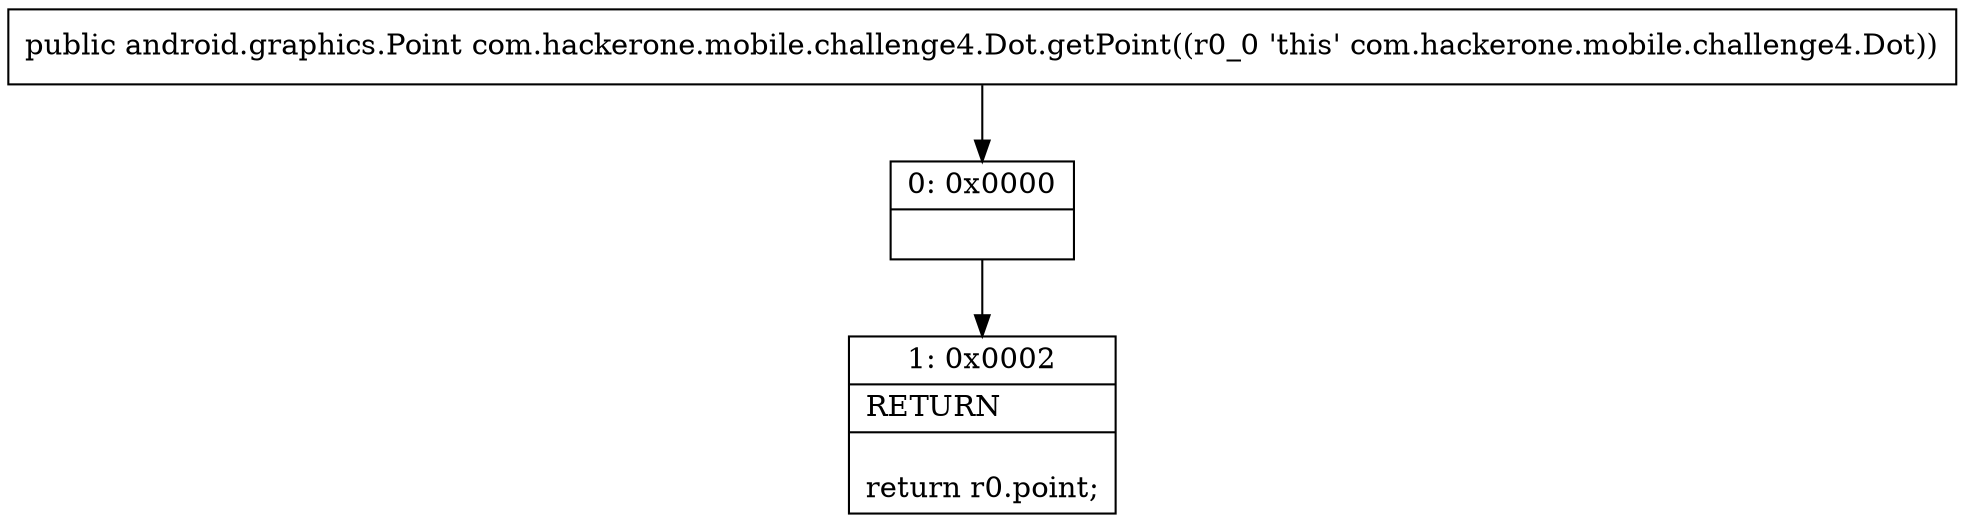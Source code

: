 digraph "CFG forcom.hackerone.mobile.challenge4.Dot.getPoint()Landroid\/graphics\/Point;" {
Node_0 [shape=record,label="{0\:\ 0x0000|\l}"];
Node_1 [shape=record,label="{1\:\ 0x0002|RETURN\l|\lreturn r0.point;\l}"];
MethodNode[shape=record,label="{public android.graphics.Point com.hackerone.mobile.challenge4.Dot.getPoint((r0_0 'this' com.hackerone.mobile.challenge4.Dot)) }"];
MethodNode -> Node_0;
Node_0 -> Node_1;
}

